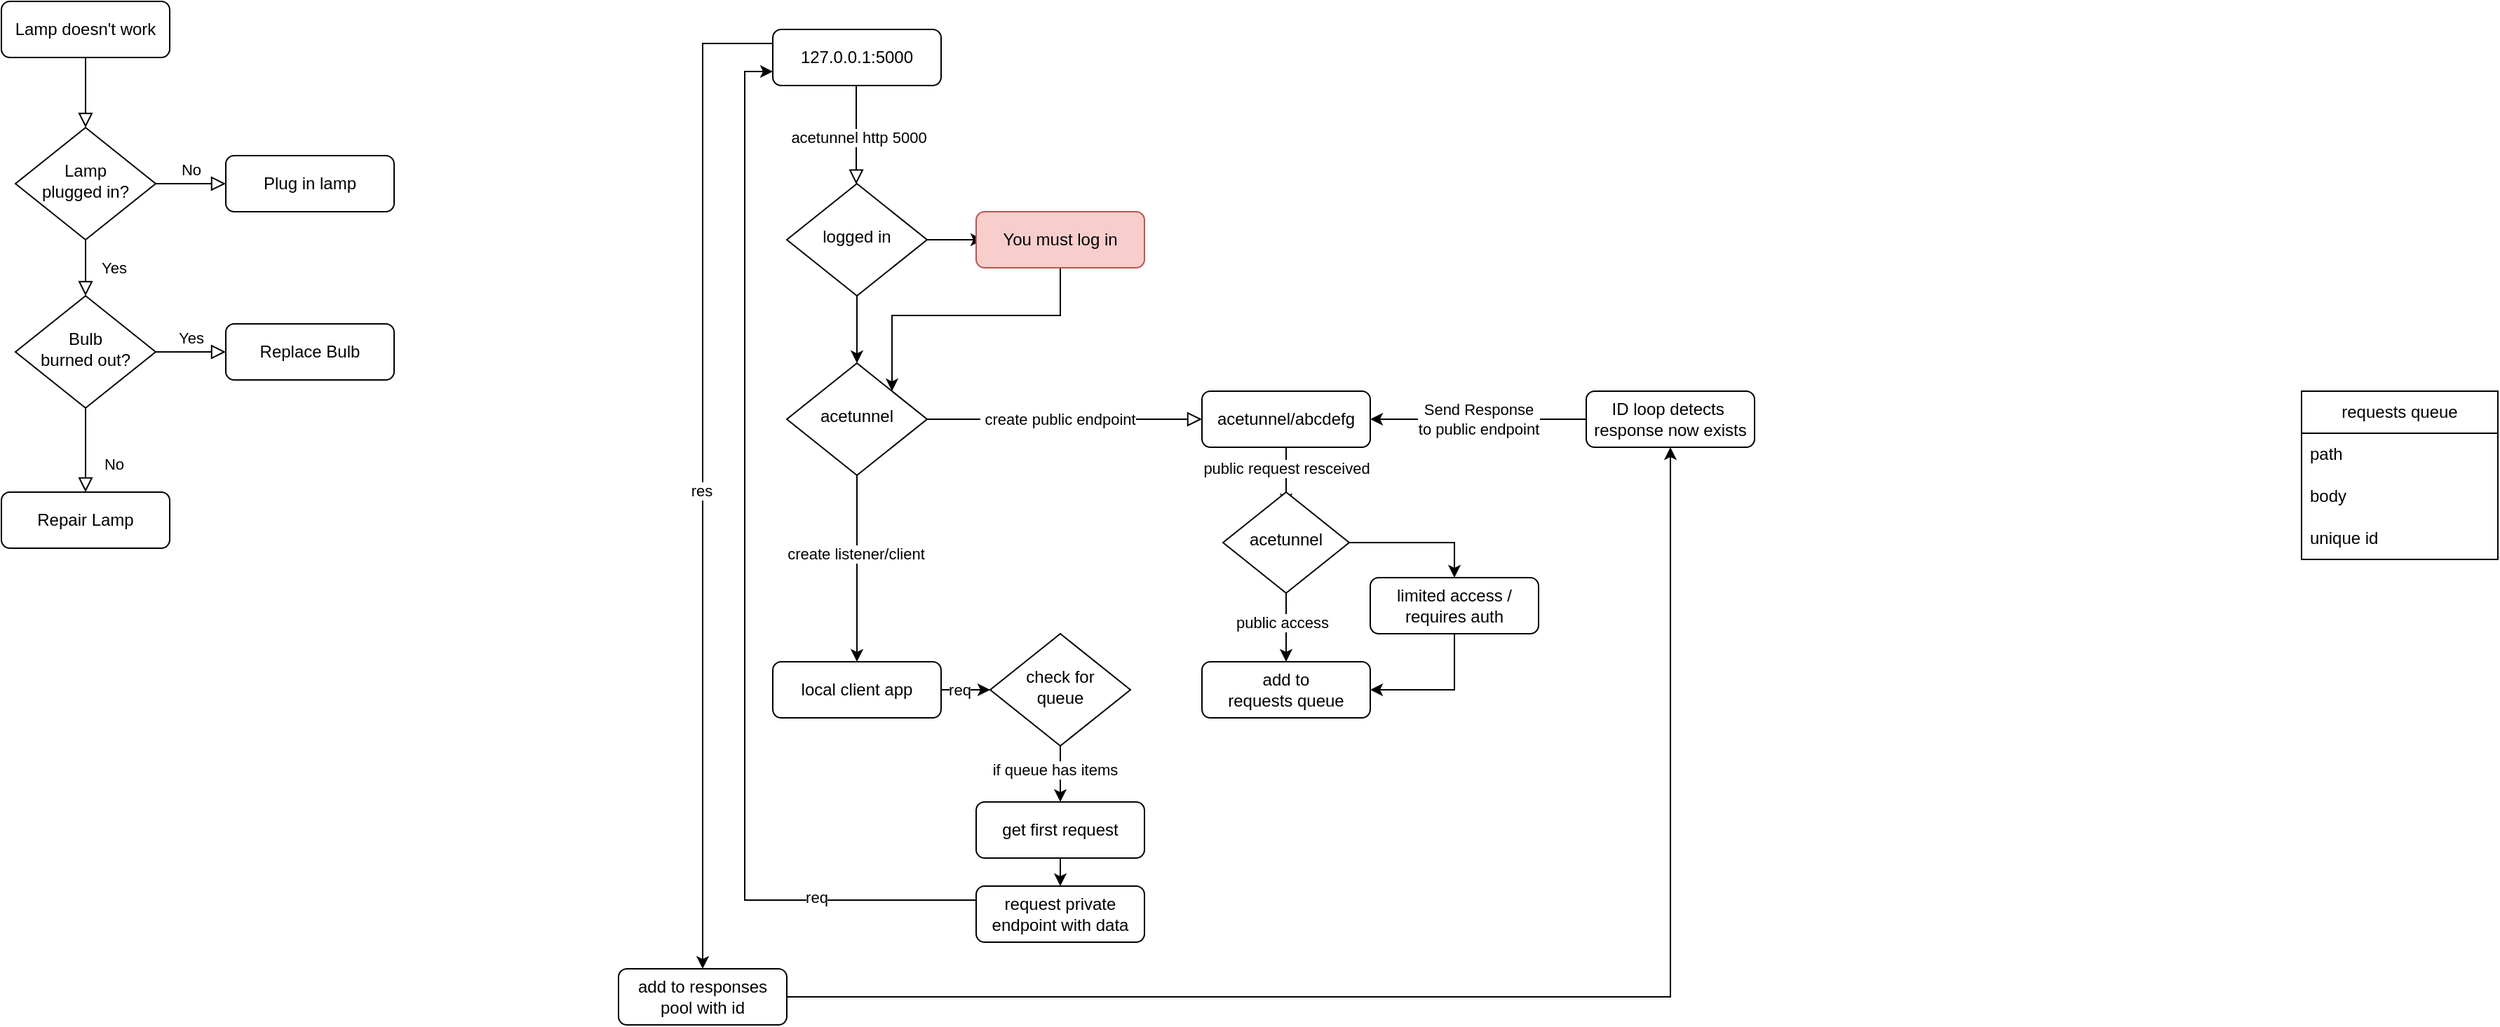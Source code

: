 <mxfile version="23.1.5" type="device">
  <diagram id="C5RBs43oDa-KdzZeNtuy" name="Page-1">
    <mxGraphModel dx="2261" dy="843" grid="1" gridSize="10" guides="1" tooltips="1" connect="1" arrows="1" fold="1" page="1" pageScale="1" pageWidth="827" pageHeight="1169" math="0" shadow="0">
      <root>
        <mxCell id="WIyWlLk6GJQsqaUBKTNV-0" />
        <mxCell id="WIyWlLk6GJQsqaUBKTNV-1" parent="WIyWlLk6GJQsqaUBKTNV-0" />
        <mxCell id="WIyWlLk6GJQsqaUBKTNV-2" value="" style="rounded=0;html=1;jettySize=auto;orthogonalLoop=1;fontSize=11;endArrow=block;endFill=0;endSize=8;strokeWidth=1;shadow=0;labelBackgroundColor=none;edgeStyle=orthogonalEdgeStyle;" parent="WIyWlLk6GJQsqaUBKTNV-1" source="WIyWlLk6GJQsqaUBKTNV-3" target="WIyWlLk6GJQsqaUBKTNV-6" edge="1">
          <mxGeometry relative="1" as="geometry" />
        </mxCell>
        <mxCell id="WIyWlLk6GJQsqaUBKTNV-3" value="Lamp doesn&#39;t work" style="rounded=1;whiteSpace=wrap;html=1;fontSize=12;glass=0;strokeWidth=1;shadow=0;" parent="WIyWlLk6GJQsqaUBKTNV-1" vertex="1">
          <mxGeometry x="-40" y="60" width="120" height="40" as="geometry" />
        </mxCell>
        <mxCell id="WIyWlLk6GJQsqaUBKTNV-4" value="Yes" style="rounded=0;html=1;jettySize=auto;orthogonalLoop=1;fontSize=11;endArrow=block;endFill=0;endSize=8;strokeWidth=1;shadow=0;labelBackgroundColor=none;edgeStyle=orthogonalEdgeStyle;" parent="WIyWlLk6GJQsqaUBKTNV-1" source="WIyWlLk6GJQsqaUBKTNV-6" target="WIyWlLk6GJQsqaUBKTNV-10" edge="1">
          <mxGeometry y="20" relative="1" as="geometry">
            <mxPoint as="offset" />
          </mxGeometry>
        </mxCell>
        <mxCell id="WIyWlLk6GJQsqaUBKTNV-5" value="No" style="edgeStyle=orthogonalEdgeStyle;rounded=0;html=1;jettySize=auto;orthogonalLoop=1;fontSize=11;endArrow=block;endFill=0;endSize=8;strokeWidth=1;shadow=0;labelBackgroundColor=none;" parent="WIyWlLk6GJQsqaUBKTNV-1" source="WIyWlLk6GJQsqaUBKTNV-6" target="WIyWlLk6GJQsqaUBKTNV-7" edge="1">
          <mxGeometry y="10" relative="1" as="geometry">
            <mxPoint as="offset" />
          </mxGeometry>
        </mxCell>
        <mxCell id="WIyWlLk6GJQsqaUBKTNV-6" value="Lamp&lt;br&gt;plugged in?" style="rhombus;whiteSpace=wrap;html=1;shadow=0;fontFamily=Helvetica;fontSize=12;align=center;strokeWidth=1;spacing=6;spacingTop=-4;" parent="WIyWlLk6GJQsqaUBKTNV-1" vertex="1">
          <mxGeometry x="-30" y="150" width="100" height="80" as="geometry" />
        </mxCell>
        <mxCell id="WIyWlLk6GJQsqaUBKTNV-7" value="Plug in lamp" style="rounded=1;whiteSpace=wrap;html=1;fontSize=12;glass=0;strokeWidth=1;shadow=0;" parent="WIyWlLk6GJQsqaUBKTNV-1" vertex="1">
          <mxGeometry x="120" y="170" width="120" height="40" as="geometry" />
        </mxCell>
        <mxCell id="WIyWlLk6GJQsqaUBKTNV-8" value="No" style="rounded=0;html=1;jettySize=auto;orthogonalLoop=1;fontSize=11;endArrow=block;endFill=0;endSize=8;strokeWidth=1;shadow=0;labelBackgroundColor=none;edgeStyle=orthogonalEdgeStyle;" parent="WIyWlLk6GJQsqaUBKTNV-1" source="WIyWlLk6GJQsqaUBKTNV-10" target="WIyWlLk6GJQsqaUBKTNV-11" edge="1">
          <mxGeometry x="0.333" y="20" relative="1" as="geometry">
            <mxPoint as="offset" />
          </mxGeometry>
        </mxCell>
        <mxCell id="WIyWlLk6GJQsqaUBKTNV-9" value="Yes" style="edgeStyle=orthogonalEdgeStyle;rounded=0;html=1;jettySize=auto;orthogonalLoop=1;fontSize=11;endArrow=block;endFill=0;endSize=8;strokeWidth=1;shadow=0;labelBackgroundColor=none;" parent="WIyWlLk6GJQsqaUBKTNV-1" source="WIyWlLk6GJQsqaUBKTNV-10" target="WIyWlLk6GJQsqaUBKTNV-12" edge="1">
          <mxGeometry y="10" relative="1" as="geometry">
            <mxPoint as="offset" />
          </mxGeometry>
        </mxCell>
        <mxCell id="WIyWlLk6GJQsqaUBKTNV-10" value="Bulb&lt;br&gt;burned out?" style="rhombus;whiteSpace=wrap;html=1;shadow=0;fontFamily=Helvetica;fontSize=12;align=center;strokeWidth=1;spacing=6;spacingTop=-4;" parent="WIyWlLk6GJQsqaUBKTNV-1" vertex="1">
          <mxGeometry x="-30" y="270" width="100" height="80" as="geometry" />
        </mxCell>
        <mxCell id="WIyWlLk6GJQsqaUBKTNV-11" value="Repair Lamp" style="rounded=1;whiteSpace=wrap;html=1;fontSize=12;glass=0;strokeWidth=1;shadow=0;" parent="WIyWlLk6GJQsqaUBKTNV-1" vertex="1">
          <mxGeometry x="-40" y="410" width="120" height="40" as="geometry" />
        </mxCell>
        <mxCell id="WIyWlLk6GJQsqaUBKTNV-12" value="Replace Bulb" style="rounded=1;whiteSpace=wrap;html=1;fontSize=12;glass=0;strokeWidth=1;shadow=0;" parent="WIyWlLk6GJQsqaUBKTNV-1" vertex="1">
          <mxGeometry x="120" y="290" width="120" height="40" as="geometry" />
        </mxCell>
        <mxCell id="bxkqFE0IQXAvsrC8ULrg-62" style="edgeStyle=orthogonalEdgeStyle;rounded=0;orthogonalLoop=1;jettySize=auto;html=1;exitX=0;exitY=0.25;exitDx=0;exitDy=0;entryX=0.5;entryY=0;entryDx=0;entryDy=0;" parent="WIyWlLk6GJQsqaUBKTNV-1" source="bxkqFE0IQXAvsrC8ULrg-0" target="bxkqFE0IQXAvsrC8ULrg-63" edge="1">
          <mxGeometry relative="1" as="geometry">
            <mxPoint x="470" y="521.143" as="targetPoint" />
          </mxGeometry>
        </mxCell>
        <mxCell id="bxkqFE0IQXAvsrC8ULrg-64" value="res" style="edgeLabel;html=1;align=center;verticalAlign=middle;resizable=0;points=[];" parent="bxkqFE0IQXAvsrC8ULrg-62" vertex="1" connectable="0">
          <mxGeometry x="0.038" y="-1" relative="1" as="geometry">
            <mxPoint as="offset" />
          </mxGeometry>
        </mxCell>
        <mxCell id="bxkqFE0IQXAvsrC8ULrg-0" value="127.0.0.1:5000" style="rounded=1;whiteSpace=wrap;html=1;fontSize=12;glass=0;strokeWidth=1;shadow=0;" parent="WIyWlLk6GJQsqaUBKTNV-1" vertex="1">
          <mxGeometry x="510" y="80" width="120" height="40" as="geometry" />
        </mxCell>
        <mxCell id="bxkqFE0IQXAvsrC8ULrg-1" value="" style="rounded=0;html=1;jettySize=auto;orthogonalLoop=1;fontSize=11;endArrow=block;endFill=0;endSize=8;strokeWidth=1;shadow=0;labelBackgroundColor=none;edgeStyle=orthogonalEdgeStyle;" parent="WIyWlLk6GJQsqaUBKTNV-1" target="bxkqFE0IQXAvsrC8ULrg-78" edge="1">
          <mxGeometry relative="1" as="geometry">
            <mxPoint x="569.5" y="120" as="sourcePoint" />
            <mxPoint x="569.5" y="170" as="targetPoint" />
          </mxGeometry>
        </mxCell>
        <mxCell id="bxkqFE0IQXAvsrC8ULrg-2" value="acetunnel http 5000" style="edgeLabel;html=1;align=center;verticalAlign=middle;resizable=0;points=[];" parent="bxkqFE0IQXAvsrC8ULrg-1" vertex="1" connectable="0">
          <mxGeometry x="0.04" y="1" relative="1" as="geometry">
            <mxPoint as="offset" />
          </mxGeometry>
        </mxCell>
        <mxCell id="bxkqFE0IQXAvsrC8ULrg-9" style="edgeStyle=orthogonalEdgeStyle;rounded=0;orthogonalLoop=1;jettySize=auto;html=1;exitX=0.5;exitY=1;exitDx=0;exitDy=0;" parent="WIyWlLk6GJQsqaUBKTNV-1" source="bxkqFE0IQXAvsrC8ULrg-82" edge="1">
          <mxGeometry relative="1" as="geometry">
            <mxPoint x="876" y="420" as="targetPoint" />
            <mxPoint x="876" y="378" as="sourcePoint" />
          </mxGeometry>
        </mxCell>
        <mxCell id="bxkqFE0IQXAvsrC8ULrg-11" value="public request resceived" style="edgeLabel;html=1;align=center;verticalAlign=middle;resizable=0;points=[];" parent="bxkqFE0IQXAvsrC8ULrg-9" vertex="1" connectable="0">
          <mxGeometry x="-0.124" relative="1" as="geometry">
            <mxPoint y="-4" as="offset" />
          </mxGeometry>
        </mxCell>
        <mxCell id="bxkqFE0IQXAvsrC8ULrg-23" style="edgeStyle=orthogonalEdgeStyle;rounded=0;orthogonalLoop=1;jettySize=auto;html=1;exitX=0.5;exitY=1;exitDx=0;exitDy=0;" parent="WIyWlLk6GJQsqaUBKTNV-1" source="bxkqFE0IQXAvsrC8ULrg-3" target="bxkqFE0IQXAvsrC8ULrg-22" edge="1">
          <mxGeometry relative="1" as="geometry">
            <mxPoint x="570" y="461" as="sourcePoint" />
          </mxGeometry>
        </mxCell>
        <mxCell id="bxkqFE0IQXAvsrC8ULrg-25" value="create listener/client" style="edgeLabel;html=1;align=center;verticalAlign=middle;resizable=0;points=[];" parent="bxkqFE0IQXAvsrC8ULrg-23" vertex="1" connectable="0">
          <mxGeometry x="-0.167" y="-1" relative="1" as="geometry">
            <mxPoint as="offset" />
          </mxGeometry>
        </mxCell>
        <mxCell id="bxkqFE0IQXAvsrC8ULrg-3" value="acetunnel" style="rhombus;whiteSpace=wrap;html=1;shadow=0;fontFamily=Helvetica;fontSize=12;align=center;strokeWidth=1;spacing=6;spacingTop=-4;" parent="WIyWlLk6GJQsqaUBKTNV-1" vertex="1">
          <mxGeometry x="520" y="318" width="100" height="80" as="geometry" />
        </mxCell>
        <mxCell id="bxkqFE0IQXAvsrC8ULrg-4" value="" style="rounded=0;html=1;jettySize=auto;orthogonalLoop=1;fontSize=11;endArrow=block;endFill=0;endSize=8;strokeWidth=1;shadow=0;labelBackgroundColor=none;edgeStyle=orthogonalEdgeStyle;exitX=1;exitY=0.5;exitDx=0;exitDy=0;entryX=0;entryY=0.5;entryDx=0;entryDy=0;" parent="WIyWlLk6GJQsqaUBKTNV-1" source="bxkqFE0IQXAvsrC8ULrg-3" target="bxkqFE0IQXAvsrC8ULrg-82" edge="1">
          <mxGeometry relative="1" as="geometry">
            <mxPoint x="670" y="388" as="sourcePoint" />
            <mxPoint x="816" y="358" as="targetPoint" />
            <Array as="points" />
          </mxGeometry>
        </mxCell>
        <mxCell id="bxkqFE0IQXAvsrC8ULrg-6" value="&amp;nbsp;create public endpoint" style="edgeLabel;html=1;align=center;verticalAlign=middle;resizable=0;points=[];" parent="bxkqFE0IQXAvsrC8ULrg-4" vertex="1" connectable="0">
          <mxGeometry x="-0.027" y="-2" relative="1" as="geometry">
            <mxPoint x="-3" y="-2" as="offset" />
          </mxGeometry>
        </mxCell>
        <mxCell id="bxkqFE0IQXAvsrC8ULrg-38" style="edgeStyle=orthogonalEdgeStyle;rounded=0;orthogonalLoop=1;jettySize=auto;html=1;exitX=1;exitY=0.5;exitDx=0;exitDy=0;entryX=0;entryY=0.5;entryDx=0;entryDy=0;" parent="WIyWlLk6GJQsqaUBKTNV-1" source="bxkqFE0IQXAvsrC8ULrg-22" target="bxkqFE0IQXAvsrC8ULrg-37" edge="1">
          <mxGeometry relative="1" as="geometry" />
        </mxCell>
        <mxCell id="bxkqFE0IQXAvsrC8ULrg-73" value="req" style="edgeLabel;html=1;align=center;verticalAlign=middle;resizable=0;points=[];" parent="bxkqFE0IQXAvsrC8ULrg-38" vertex="1" connectable="0">
          <mxGeometry x="0.143" y="-1" relative="1" as="geometry">
            <mxPoint x="-7" y="-1" as="offset" />
          </mxGeometry>
        </mxCell>
        <mxCell id="bxkqFE0IQXAvsrC8ULrg-22" value="local client app" style="rounded=1;whiteSpace=wrap;html=1;fontSize=12;glass=0;strokeWidth=1;shadow=0;" parent="WIyWlLk6GJQsqaUBKTNV-1" vertex="1">
          <mxGeometry x="510" y="531" width="120" height="40" as="geometry" />
        </mxCell>
        <mxCell id="bxkqFE0IQXAvsrC8ULrg-44" value="" style="edgeStyle=orthogonalEdgeStyle;rounded=0;orthogonalLoop=1;jettySize=auto;html=1;" parent="WIyWlLk6GJQsqaUBKTNV-1" source="bxkqFE0IQXAvsrC8ULrg-37" target="bxkqFE0IQXAvsrC8ULrg-43" edge="1">
          <mxGeometry relative="1" as="geometry" />
        </mxCell>
        <mxCell id="bxkqFE0IQXAvsrC8ULrg-75" value="if queue has items" style="edgeLabel;html=1;align=center;verticalAlign=middle;resizable=0;points=[];" parent="bxkqFE0IQXAvsrC8ULrg-44" vertex="1" connectable="0">
          <mxGeometry x="-0.4" y="-2" relative="1" as="geometry">
            <mxPoint x="-2" y="5" as="offset" />
          </mxGeometry>
        </mxCell>
        <mxCell id="bxkqFE0IQXAvsrC8ULrg-37" value="check for&lt;br&gt;queue" style="rhombus;whiteSpace=wrap;html=1;shadow=0;fontFamily=Helvetica;fontSize=12;align=center;strokeWidth=1;spacing=6;spacingTop=-4;" parent="WIyWlLk6GJQsqaUBKTNV-1" vertex="1">
          <mxGeometry x="665" y="511" width="100" height="80" as="geometry" />
        </mxCell>
        <mxCell id="bxkqFE0IQXAvsrC8ULrg-95" style="edgeStyle=orthogonalEdgeStyle;rounded=0;orthogonalLoop=1;jettySize=auto;html=1;exitX=0.5;exitY=1;exitDx=0;exitDy=0;entryX=0.5;entryY=0;entryDx=0;entryDy=0;" parent="WIyWlLk6GJQsqaUBKTNV-1" source="bxkqFE0IQXAvsrC8ULrg-43" target="bxkqFE0IQXAvsrC8ULrg-56" edge="1">
          <mxGeometry relative="1" as="geometry" />
        </mxCell>
        <mxCell id="bxkqFE0IQXAvsrC8ULrg-43" value="get first request" style="rounded=1;whiteSpace=wrap;html=1;fontSize=12;glass=0;strokeWidth=1;shadow=0;" parent="WIyWlLk6GJQsqaUBKTNV-1" vertex="1">
          <mxGeometry x="655" y="631" width="120" height="40" as="geometry" />
        </mxCell>
        <mxCell id="bxkqFE0IQXAvsrC8ULrg-59" style="edgeStyle=orthogonalEdgeStyle;rounded=0;orthogonalLoop=1;jettySize=auto;html=1;exitX=0;exitY=0.25;exitDx=0;exitDy=0;entryX=0;entryY=0.75;entryDx=0;entryDy=0;" parent="WIyWlLk6GJQsqaUBKTNV-1" source="bxkqFE0IQXAvsrC8ULrg-56" target="bxkqFE0IQXAvsrC8ULrg-0" edge="1">
          <mxGeometry relative="1" as="geometry" />
        </mxCell>
        <mxCell id="bxkqFE0IQXAvsrC8ULrg-61" value="req" style="edgeLabel;html=1;align=center;verticalAlign=middle;resizable=0;points=[];" parent="bxkqFE0IQXAvsrC8ULrg-59" vertex="1" connectable="0">
          <mxGeometry x="-0.705" y="-2" relative="1" as="geometry">
            <mxPoint as="offset" />
          </mxGeometry>
        </mxCell>
        <mxCell id="bxkqFE0IQXAvsrC8ULrg-56" value="request private&lt;br&gt;endpoint with data" style="rounded=1;whiteSpace=wrap;html=1;fontSize=12;glass=0;strokeWidth=1;shadow=0;" parent="WIyWlLk6GJQsqaUBKTNV-1" vertex="1">
          <mxGeometry x="655" y="691" width="120" height="40" as="geometry" />
        </mxCell>
        <mxCell id="bxkqFE0IQXAvsrC8ULrg-65" value="Send Response&lt;br&gt;to public endpoint" style="edgeStyle=orthogonalEdgeStyle;rounded=0;orthogonalLoop=1;jettySize=auto;html=1;exitX=0;exitY=0.5;exitDx=0;exitDy=0;entryX=1;entryY=0.5;entryDx=0;entryDy=0;" parent="WIyWlLk6GJQsqaUBKTNV-1" source="bxkqFE0IQXAvsrC8ULrg-68" target="bxkqFE0IQXAvsrC8ULrg-82" edge="1">
          <mxGeometry relative="1" as="geometry">
            <mxPoint x="936" y="358" as="targetPoint" />
            <Array as="points" />
          </mxGeometry>
        </mxCell>
        <mxCell id="bxkqFE0IQXAvsrC8ULrg-63" value="add to responses&lt;br&gt;pool with id" style="rounded=1;whiteSpace=wrap;html=1;fontSize=12;glass=0;strokeWidth=1;shadow=0;" parent="WIyWlLk6GJQsqaUBKTNV-1" vertex="1">
          <mxGeometry x="400" y="750" width="120" height="40" as="geometry" />
        </mxCell>
        <mxCell id="bxkqFE0IQXAvsrC8ULrg-69" value="" style="edgeStyle=orthogonalEdgeStyle;rounded=0;orthogonalLoop=1;jettySize=auto;html=1;entryX=0.5;entryY=1;entryDx=0;entryDy=0;" parent="WIyWlLk6GJQsqaUBKTNV-1" target="bxkqFE0IQXAvsrC8ULrg-68" edge="1">
          <mxGeometry relative="1" as="geometry">
            <mxPoint x="520" y="770" as="sourcePoint" />
            <mxPoint x="1030" y="418" as="targetPoint" />
            <Array as="points">
              <mxPoint x="1150" y="770" />
            </Array>
          </mxGeometry>
        </mxCell>
        <mxCell id="bxkqFE0IQXAvsrC8ULrg-68" value="ID loop detects&amp;nbsp;&lt;br&gt;response now exists" style="rounded=1;whiteSpace=wrap;html=1;fontSize=12;glass=0;strokeWidth=1;shadow=0;" parent="WIyWlLk6GJQsqaUBKTNV-1" vertex="1">
          <mxGeometry x="1090" y="338" width="120" height="40" as="geometry" />
        </mxCell>
        <mxCell id="bxkqFE0IQXAvsrC8ULrg-79" style="edgeStyle=orthogonalEdgeStyle;rounded=0;orthogonalLoop=1;jettySize=auto;html=1;entryX=0.5;entryY=0;entryDx=0;entryDy=0;" parent="WIyWlLk6GJQsqaUBKTNV-1" source="bxkqFE0IQXAvsrC8ULrg-78" target="bxkqFE0IQXAvsrC8ULrg-3" edge="1">
          <mxGeometry relative="1" as="geometry" />
        </mxCell>
        <mxCell id="bxkqFE0IQXAvsrC8ULrg-80" style="edgeStyle=orthogonalEdgeStyle;rounded=0;orthogonalLoop=1;jettySize=auto;html=1;exitX=1;exitY=0.5;exitDx=0;exitDy=0;" parent="WIyWlLk6GJQsqaUBKTNV-1" source="bxkqFE0IQXAvsrC8ULrg-78" edge="1">
          <mxGeometry relative="1" as="geometry">
            <mxPoint x="660" y="230" as="targetPoint" />
          </mxGeometry>
        </mxCell>
        <mxCell id="bxkqFE0IQXAvsrC8ULrg-78" value="logged in" style="rhombus;whiteSpace=wrap;html=1;shadow=0;fontFamily=Helvetica;fontSize=12;align=center;strokeWidth=1;spacing=6;spacingTop=-4;" parent="WIyWlLk6GJQsqaUBKTNV-1" vertex="1">
          <mxGeometry x="520" y="190" width="100" height="80" as="geometry" />
        </mxCell>
        <mxCell id="bxkqFE0IQXAvsrC8ULrg-94" style="edgeStyle=orthogonalEdgeStyle;rounded=0;orthogonalLoop=1;jettySize=auto;html=1;exitX=0.5;exitY=1;exitDx=0;exitDy=0;entryX=1;entryY=0;entryDx=0;entryDy=0;" parent="WIyWlLk6GJQsqaUBKTNV-1" source="bxkqFE0IQXAvsrC8ULrg-81" target="bxkqFE0IQXAvsrC8ULrg-3" edge="1">
          <mxGeometry relative="1" as="geometry" />
        </mxCell>
        <mxCell id="bxkqFE0IQXAvsrC8ULrg-81" value="You must log in" style="rounded=1;whiteSpace=wrap;html=1;fontSize=12;glass=0;strokeWidth=1;shadow=0;fillColor=#f8cecc;strokeColor=#b85450;" parent="WIyWlLk6GJQsqaUBKTNV-1" vertex="1">
          <mxGeometry x="655" y="210" width="120" height="40" as="geometry" />
        </mxCell>
        <mxCell id="bxkqFE0IQXAvsrC8ULrg-82" value="acetunnel/abcdefg" style="rounded=1;whiteSpace=wrap;html=1;fontSize=12;glass=0;strokeWidth=1;shadow=0;" parent="WIyWlLk6GJQsqaUBKTNV-1" vertex="1">
          <mxGeometry x="816" y="338" width="120" height="40" as="geometry" />
        </mxCell>
        <mxCell id="bxkqFE0IQXAvsrC8ULrg-83" value="add to &lt;br&gt;requests queue" style="rounded=1;whiteSpace=wrap;html=1;fontSize=12;glass=0;strokeWidth=1;shadow=0;" parent="WIyWlLk6GJQsqaUBKTNV-1" vertex="1">
          <mxGeometry x="816" y="531" width="120" height="40" as="geometry" />
        </mxCell>
        <mxCell id="bxkqFE0IQXAvsrC8ULrg-84" value="requests queue" style="swimlane;fontStyle=0;childLayout=stackLayout;horizontal=1;startSize=30;horizontalStack=0;resizeParent=1;resizeParentMax=0;resizeLast=0;collapsible=1;marginBottom=0;whiteSpace=wrap;html=1;" parent="WIyWlLk6GJQsqaUBKTNV-1" vertex="1">
          <mxGeometry x="1600" y="338" width="140" height="120" as="geometry">
            <mxRectangle x="806" y="280" width="120" height="30" as="alternateBounds" />
          </mxGeometry>
        </mxCell>
        <mxCell id="bxkqFE0IQXAvsrC8ULrg-85" value="path" style="text;strokeColor=none;fillColor=none;align=left;verticalAlign=middle;spacingLeft=4;spacingRight=4;overflow=hidden;points=[[0,0.5],[1,0.5]];portConstraint=eastwest;rotatable=0;whiteSpace=wrap;html=1;" parent="bxkqFE0IQXAvsrC8ULrg-84" vertex="1">
          <mxGeometry y="30" width="140" height="30" as="geometry" />
        </mxCell>
        <mxCell id="bxkqFE0IQXAvsrC8ULrg-86" value="body" style="text;strokeColor=none;fillColor=none;align=left;verticalAlign=middle;spacingLeft=4;spacingRight=4;overflow=hidden;points=[[0,0.5],[1,0.5]];portConstraint=eastwest;rotatable=0;whiteSpace=wrap;html=1;" parent="bxkqFE0IQXAvsrC8ULrg-84" vertex="1">
          <mxGeometry y="60" width="140" height="30" as="geometry" />
        </mxCell>
        <mxCell id="bxkqFE0IQXAvsrC8ULrg-87" value="unique id" style="text;strokeColor=none;fillColor=none;align=left;verticalAlign=middle;spacingLeft=4;spacingRight=4;overflow=hidden;points=[[0,0.5],[1,0.5]];portConstraint=eastwest;rotatable=0;whiteSpace=wrap;html=1;" parent="bxkqFE0IQXAvsrC8ULrg-84" vertex="1">
          <mxGeometry y="90" width="140" height="30" as="geometry" />
        </mxCell>
        <mxCell id="bxkqFE0IQXAvsrC8ULrg-89" style="edgeStyle=orthogonalEdgeStyle;rounded=0;orthogonalLoop=1;jettySize=auto;html=1;exitX=0.5;exitY=1;exitDx=0;exitDy=0;entryX=0.5;entryY=0;entryDx=0;entryDy=0;" parent="WIyWlLk6GJQsqaUBKTNV-1" source="bxkqFE0IQXAvsrC8ULrg-88" target="bxkqFE0IQXAvsrC8ULrg-83" edge="1">
          <mxGeometry relative="1" as="geometry" />
        </mxCell>
        <mxCell id="bxkqFE0IQXAvsrC8ULrg-90" value="public access" style="edgeLabel;html=1;align=center;verticalAlign=middle;resizable=0;points=[];" parent="bxkqFE0IQXAvsrC8ULrg-89" vertex="1" connectable="0">
          <mxGeometry x="-0.143" y="-3" relative="1" as="geometry">
            <mxPoint as="offset" />
          </mxGeometry>
        </mxCell>
        <mxCell id="bxkqFE0IQXAvsrC8ULrg-92" style="edgeStyle=orthogonalEdgeStyle;rounded=0;orthogonalLoop=1;jettySize=auto;html=1;exitX=1;exitY=0.5;exitDx=0;exitDy=0;entryX=0.5;entryY=0;entryDx=0;entryDy=0;" parent="WIyWlLk6GJQsqaUBKTNV-1" source="bxkqFE0IQXAvsrC8ULrg-88" target="bxkqFE0IQXAvsrC8ULrg-91" edge="1">
          <mxGeometry relative="1" as="geometry" />
        </mxCell>
        <mxCell id="bxkqFE0IQXAvsrC8ULrg-88" value="acetunnel" style="rhombus;whiteSpace=wrap;html=1;shadow=0;fontFamily=Helvetica;fontSize=12;align=center;strokeWidth=1;spacing=6;spacingTop=-4;" parent="WIyWlLk6GJQsqaUBKTNV-1" vertex="1">
          <mxGeometry x="831" y="410" width="90" height="72" as="geometry" />
        </mxCell>
        <mxCell id="bxkqFE0IQXAvsrC8ULrg-93" style="edgeStyle=orthogonalEdgeStyle;rounded=0;orthogonalLoop=1;jettySize=auto;html=1;exitX=0.5;exitY=1;exitDx=0;exitDy=0;entryX=1;entryY=0.5;entryDx=0;entryDy=0;" parent="WIyWlLk6GJQsqaUBKTNV-1" source="bxkqFE0IQXAvsrC8ULrg-91" target="bxkqFE0IQXAvsrC8ULrg-83" edge="1">
          <mxGeometry relative="1" as="geometry" />
        </mxCell>
        <mxCell id="bxkqFE0IQXAvsrC8ULrg-91" value="limited access / requires auth" style="rounded=1;whiteSpace=wrap;html=1;fontSize=12;glass=0;strokeWidth=1;shadow=0;" parent="WIyWlLk6GJQsqaUBKTNV-1" vertex="1">
          <mxGeometry x="936" y="471" width="120" height="40" as="geometry" />
        </mxCell>
      </root>
    </mxGraphModel>
  </diagram>
</mxfile>
